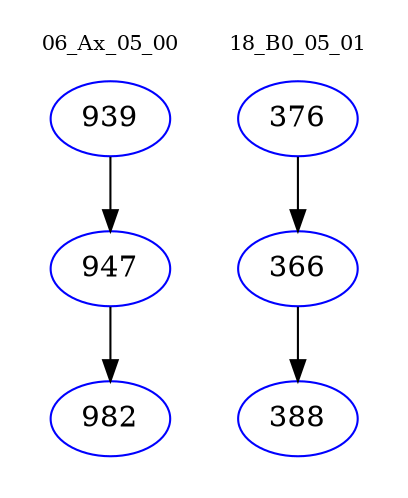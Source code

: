 digraph{
subgraph cluster_0 {
color = white
label = "06_Ax_05_00";
fontsize=10;
T0_939 [label="939", color="blue"]
T0_939 -> T0_947 [color="black"]
T0_947 [label="947", color="blue"]
T0_947 -> T0_982 [color="black"]
T0_982 [label="982", color="blue"]
}
subgraph cluster_1 {
color = white
label = "18_B0_05_01";
fontsize=10;
T1_376 [label="376", color="blue"]
T1_376 -> T1_366 [color="black"]
T1_366 [label="366", color="blue"]
T1_366 -> T1_388 [color="black"]
T1_388 [label="388", color="blue"]
}
}
